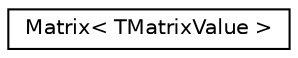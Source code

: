 digraph "Graphical Class Hierarchy"
{
 // LATEX_PDF_SIZE
  edge [fontname="Helvetica",fontsize="10",labelfontname="Helvetica",labelfontsize="10"];
  node [fontname="Helvetica",fontsize="10",shape=record];
  rankdir="LR";
  Node0 [label="Matrix\< TMatrixValue \>",height=0.2,width=0.4,color="black", fillcolor="white", style="filled",URL="$classMatrix.html",tooltip=" "];
}
